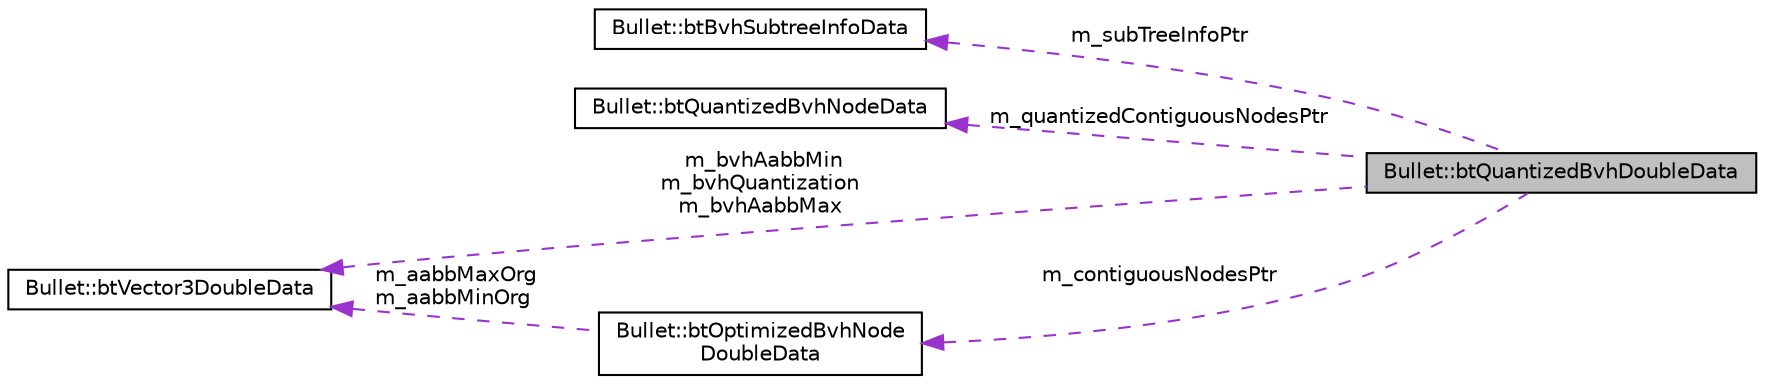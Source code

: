 digraph "Bullet::btQuantizedBvhDoubleData"
{
  edge [fontname="Helvetica",fontsize="10",labelfontname="Helvetica",labelfontsize="10"];
  node [fontname="Helvetica",fontsize="10",shape=record];
  rankdir="LR";
  Node1 [label="Bullet::btQuantizedBvhDoubleData",height=0.2,width=0.4,color="black", fillcolor="grey75", style="filled", fontcolor="black"];
  Node2 -> Node1 [dir="back",color="darkorchid3",fontsize="10",style="dashed",label=" m_subTreeInfoPtr" ,fontname="Helvetica"];
  Node2 [label="Bullet::btBvhSubtreeInfoData",height=0.2,width=0.4,color="black", fillcolor="white", style="filled",URL="$class_bullet_1_1bt_bvh_subtree_info_data.html"];
  Node3 -> Node1 [dir="back",color="darkorchid3",fontsize="10",style="dashed",label=" m_quantizedContiguousNodesPtr" ,fontname="Helvetica"];
  Node3 [label="Bullet::btQuantizedBvhNodeData",height=0.2,width=0.4,color="black", fillcolor="white", style="filled",URL="$class_bullet_1_1bt_quantized_bvh_node_data.html"];
  Node4 -> Node1 [dir="back",color="darkorchid3",fontsize="10",style="dashed",label=" m_bvhAabbMin\nm_bvhQuantization\nm_bvhAabbMax" ,fontname="Helvetica"];
  Node4 [label="Bullet::btVector3DoubleData",height=0.2,width=0.4,color="black", fillcolor="white", style="filled",URL="$class_bullet_1_1bt_vector3_double_data.html"];
  Node5 -> Node1 [dir="back",color="darkorchid3",fontsize="10",style="dashed",label=" m_contiguousNodesPtr" ,fontname="Helvetica"];
  Node5 [label="Bullet::btOptimizedBvhNode\lDoubleData",height=0.2,width=0.4,color="black", fillcolor="white", style="filled",URL="$class_bullet_1_1bt_optimized_bvh_node_double_data.html"];
  Node4 -> Node5 [dir="back",color="darkorchid3",fontsize="10",style="dashed",label=" m_aabbMaxOrg\nm_aabbMinOrg" ,fontname="Helvetica"];
}
